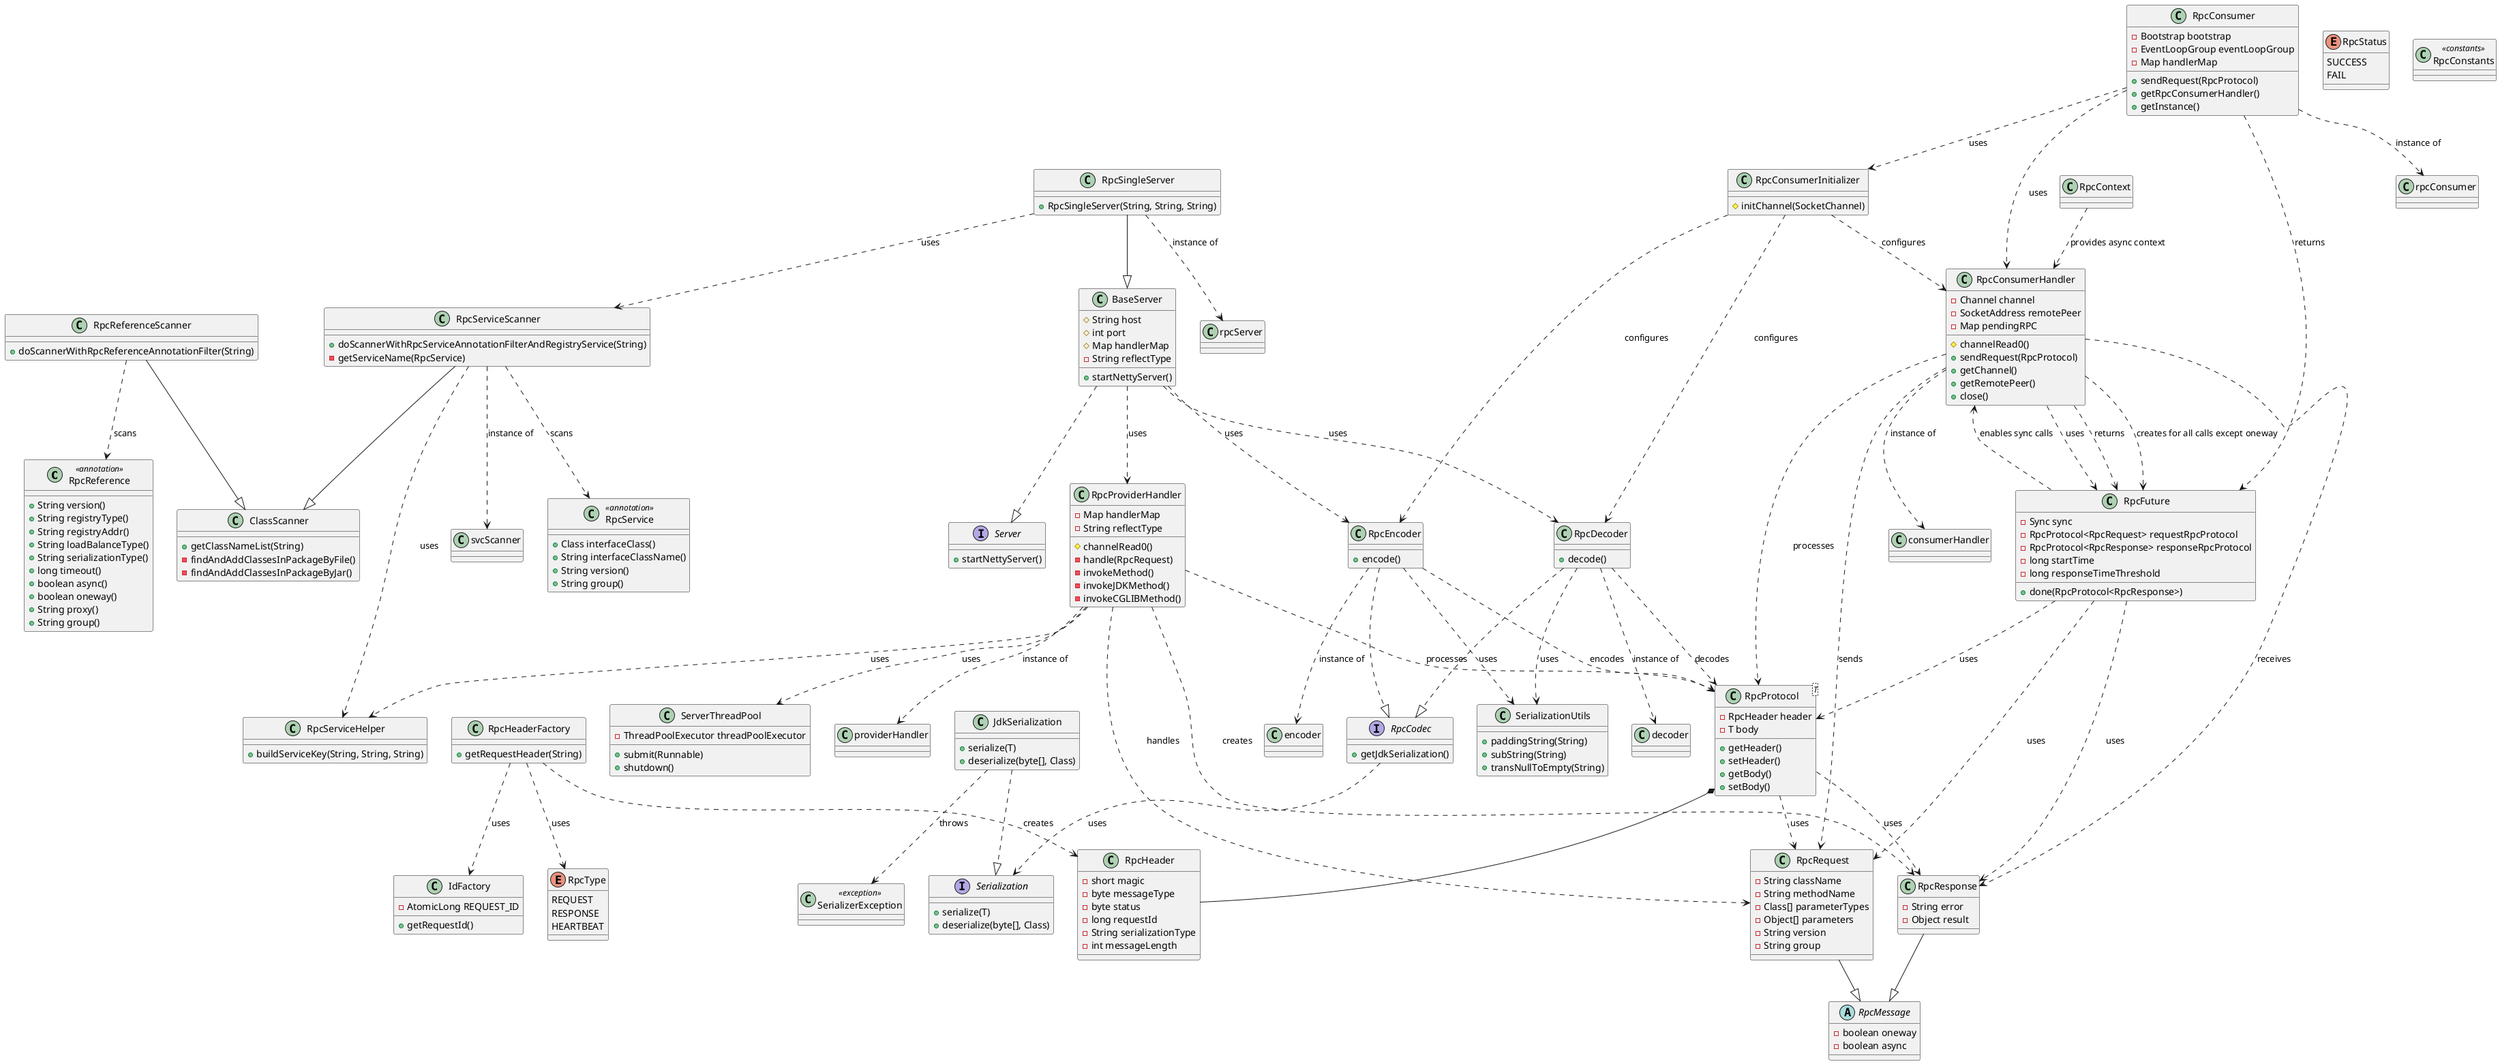 @startuml
' 注解模块
class RpcReference <<annotation>> {
  +String version()
  +String registryType()
  +String registryAddr()
  +String loadBalanceType()
  +String serializationType()
  +long timeout()
  +boolean async()
  +boolean oneway()
  +String proxy()
  +String group()
}

class RpcService <<annotation>> {
  +Class interfaceClass()
  +String interfaceClassName()
  +String version()
  +String group()
}

' 协议模块
class "RpcProtocol<T>" as RpcProtocol {
  -RpcHeader header
  -T body
  +getHeader()
  +setHeader()
  +getBody()
  +setBody()
}

class RpcHeader {
  -short magic
  -byte messageType
  -byte status
  -long requestId
  -String serializationType
  -int messageLength
}

abstract class RpcMessage {
  -boolean oneway
  -boolean async
}

class RpcRequest {
  -String className
  -String methodName
  -Class[] parameterTypes
  -Object[] parameters
  -String version
  -String group
}

class RpcResponse {
  -String error
  -Object result
}

class RpcHeaderFactory {
  +getRequestHeader(String)
}

' 枚举
enum RpcType {
  REQUEST
  RESPONSE
  HEARTBEAT
}

enum RpcStatus {
  SUCCESS
  FAIL
}

' 编解码模块
interface RpcCodec {
  +getJdkSerialization()
}

class RpcEncoder {
  +encode()
}

class RpcDecoder {
  +decode()
}

' 序列化模块
interface Serialization {
  +serialize(T)
  +deserialize(byte[], Class)
}

class JdkSerialization {
  +serialize(T)
  +deserialize(byte[], Class)
}

' 扫描器模块
class ClassScanner {
  +getClassNameList(String)
  -findAndAddClassesInPackageByFile()
  -findAndAddClassesInPackageByJar()
}

class RpcServiceScanner {
  +doScannerWithRpcServiceAnnotationFilterAndRegistryService(String)
  -getServiceName(RpcService)
}

class RpcReferenceScanner {
  +doScannerWithRpcReferenceAnnotationFilter(String)
}

' Provider模块
interface Server {
  +startNettyServer()
}

class BaseServer {
  #String host
  #int port
  #Map handlerMap
  -String reflectType
  +startNettyServer()
}

class RpcSingleServer {
  +RpcSingleServer(String, String, String)
}

class RpcProviderHandler {
  -Map handlerMap
  -String reflectType
  #channelRead0()
  -handle(RpcRequest)
  -invokeMethod()
  -invokeJDKMethod()
  -invokeCGLIBMethod()
}

' Consumer模块
class RpcConsumer {
  -Bootstrap bootstrap
  -EventLoopGroup eventLoopGroup
  -Map handlerMap
  +sendRequest(RpcProtocol)
  +getRpcConsumerHandler()
  +getInstance()
}

class RpcConsumerHandler {
  -Channel channel
  -SocketAddress remotePeer
  -Map pendingRPC
  #channelRead0()
  +sendRequest(RpcProtocol)
  +getChannel()
  +getRemotePeer()
  +close()
}

class RpcConsumerInitializer {
  #initChannel(SocketChannel)
}

class RpcFuture {
  -Sync sync
  -RpcProtocol<RpcRequest> requestRpcProtocol
  -RpcProtocol<RpcResponse> responseRpcProtocol
  -long startTime
  -long responseTimeThreshold
  +done(RpcProtocol<RpcResponse>)
}

' 工具类
class RpcServiceHelper {
  +buildServiceKey(String, String, String)
}

class IdFactory {
  -AtomicLong REQUEST_ID
  +getRequestId()
}

class ServerThreadPool {
  -ThreadPoolExecutor threadPoolExecutor
  +submit(Runnable)
  +shutdown()
}

class SerializationUtils {
  +paddingString(String)
  +subString(String)
  +transNullToEmpty(String)
}

class RpcConstants <<constants>> {
}

class SerializerException <<exception>> {
}

' 关系定义
RpcProtocol *-- RpcHeader
RpcRequest --|> RpcMessage
RpcResponse --|> RpcMessage
RpcProtocol ..> RpcRequest : uses
RpcProtocol ..> RpcResponse : uses

RpcEncoder ..|> RpcCodec
RpcDecoder ..|> RpcCodec
RpcCodec ..> Serialization : uses
JdkSerialization ..|> Serialization

RpcEncoder ..> RpcProtocol : encodes
RpcDecoder ..> RpcProtocol : decodes
RpcEncoder ..> SerializationUtils : uses
RpcDecoder ..> SerializationUtils : uses

RpcServiceScanner --|> ClassScanner
RpcReferenceScanner --|> ClassScanner
RpcServiceScanner ..> RpcService : scans
RpcReferenceScanner ..> RpcReference : scans
RpcServiceScanner ..> RpcServiceHelper : uses

BaseServer ..|> Server
RpcSingleServer --|> BaseServer
RpcSingleServer ..> RpcServiceScanner : uses
BaseServer ..> RpcProviderHandler : uses
BaseServer ..> RpcEncoder : uses
BaseServer ..> RpcDecoder : uses

RpcProviderHandler ..> RpcProtocol : processes
RpcProviderHandler ..> RpcRequest : handles
RpcProviderHandler ..> RpcResponse : creates
RpcProviderHandler ..> RpcServiceHelper : uses
RpcProviderHandler ..> ServerThreadPool : uses

RpcConsumer ..> RpcConsumerHandler : uses
RpcConsumer ..> RpcConsumerInitializer : uses
RpcConsumerInitializer ..> RpcEncoder : configures
RpcConsumerInitializer ..> RpcDecoder : configures
RpcConsumerInitializer ..> RpcConsumerHandler : configures

RpcConsumerHandler ..> RpcProtocol : processes
RpcConsumerHandler ..> RpcRequest : sends
RpcConsumerHandler ..> RpcResponse : receives
RpcConsumerHandler ..> RpcFuture : uses

RpcConsumer ..> RpcFuture : returns
RpcConsumerHandler ..> RpcFuture : returns

RpcHeaderFactory ..> RpcHeader : creates
RpcHeaderFactory ..> IdFactory : uses
RpcHeaderFactory ..> RpcType : uses

JdkSerialization ..> SerializerException : throws

RpcFuture ..> RpcProtocol : uses
RpcFuture ..> RpcRequest : uses
RpcFuture ..> RpcResponse : uses

' Workflow relationship
RpcConsumer ..> rpcConsumer : instance of
RpcConsumerHandler ..> consumerHandler : instance of
RpcEncoder ..> encoder : instance of
RpcDecoder ..> decoder : instance of
RpcProviderHandler ..> providerHandler : instance of
RpcServiceScanner ..> svcScanner : instance of
RpcSingleServer ..> rpcServer : instance of

' New features for async and oneway calls
RpcContext ..> RpcConsumerHandler : provides async context
RpcFuture ..> RpcConsumerHandler : enables sync calls
RpcConsumerHandler ..> RpcFuture : creates for all calls except oneway

@enduml
